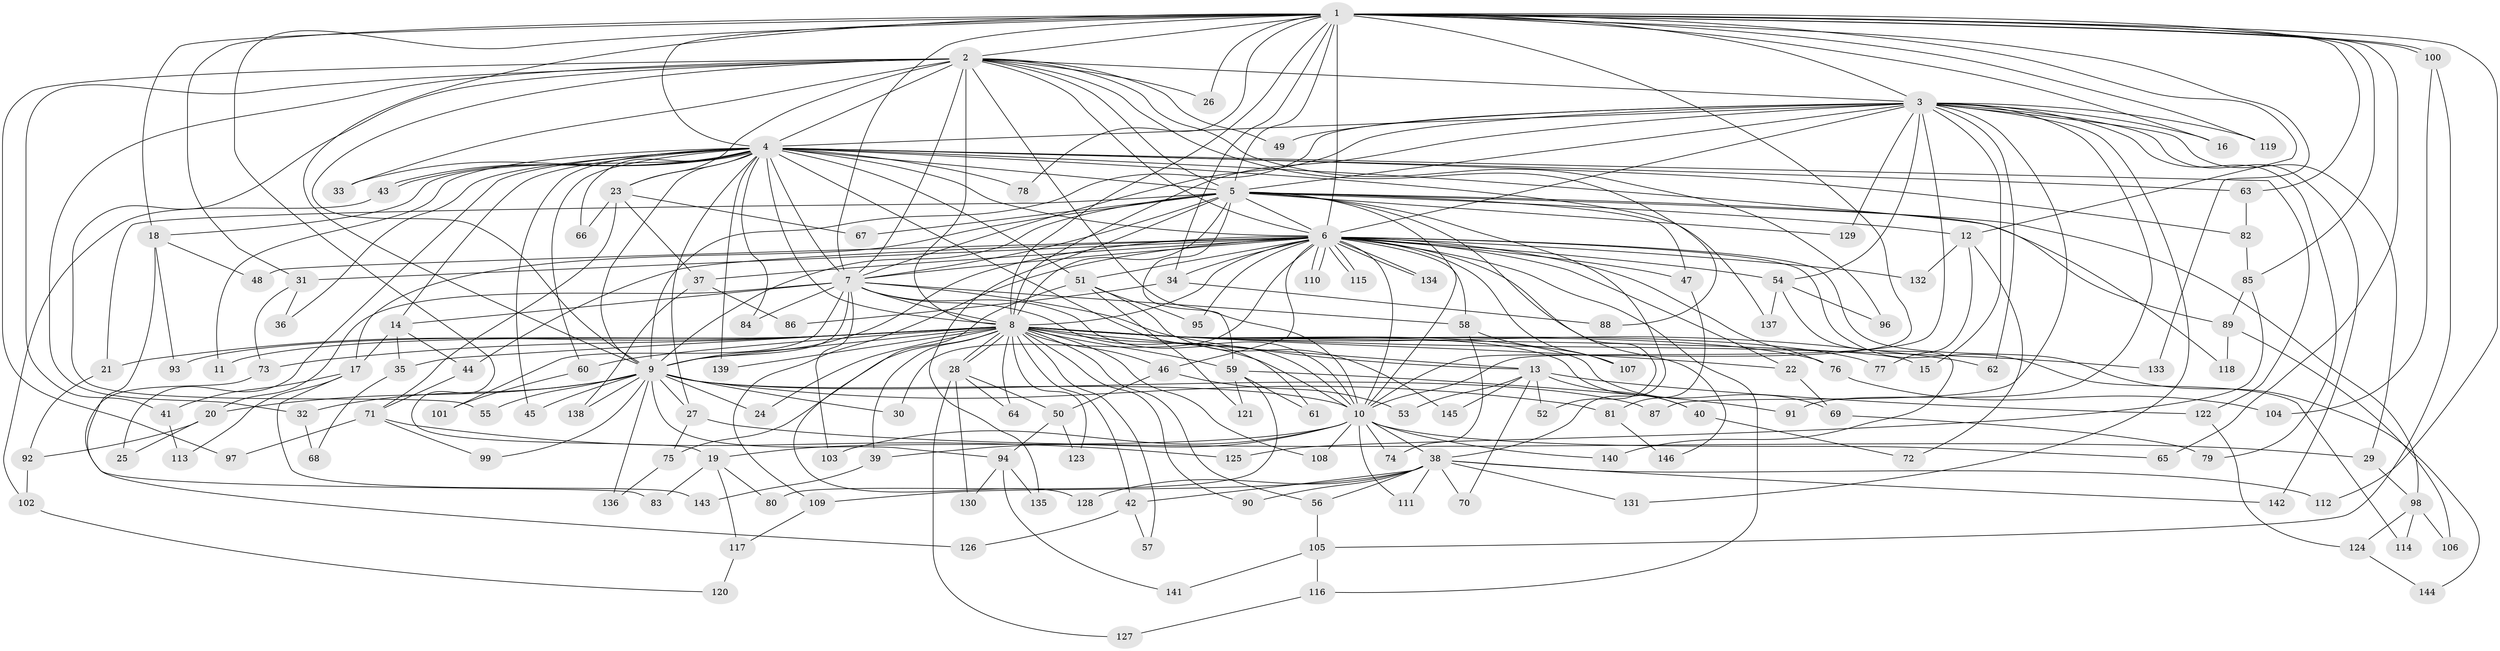 // coarse degree distribution, {21: 0.022727272727272728, 14: 0.022727272727272728, 13: 0.045454545454545456, 15: 0.045454545454545456, 20: 0.022727272727272728, 24: 0.022727272727272728, 17: 0.022727272727272728, 6: 0.09090909090909091, 9: 0.045454545454545456, 4: 0.1590909090909091, 7: 0.09090909090909091, 8: 0.045454545454545456, 3: 0.18181818181818182, 5: 0.045454545454545456, 2: 0.09090909090909091, 10: 0.045454545454545456}
// Generated by graph-tools (version 1.1) at 2025/49/03/04/25 22:49:39]
// undirected, 146 vertices, 317 edges
graph export_dot {
  node [color=gray90,style=filled];
  1;
  2;
  3;
  4;
  5;
  6;
  7;
  8;
  9;
  10;
  11;
  12;
  13;
  14;
  15;
  16;
  17;
  18;
  19;
  20;
  21;
  22;
  23;
  24;
  25;
  26;
  27;
  28;
  29;
  30;
  31;
  32;
  33;
  34;
  35;
  36;
  37;
  38;
  39;
  40;
  41;
  42;
  43;
  44;
  45;
  46;
  47;
  48;
  49;
  50;
  51;
  52;
  53;
  54;
  55;
  56;
  57;
  58;
  59;
  60;
  61;
  62;
  63;
  64;
  65;
  66;
  67;
  68;
  69;
  70;
  71;
  72;
  73;
  74;
  75;
  76;
  77;
  78;
  79;
  80;
  81;
  82;
  83;
  84;
  85;
  86;
  87;
  88;
  89;
  90;
  91;
  92;
  93;
  94;
  95;
  96;
  97;
  98;
  99;
  100;
  101;
  102;
  103;
  104;
  105;
  106;
  107;
  108;
  109;
  110;
  111;
  112;
  113;
  114;
  115;
  116;
  117;
  118;
  119;
  120;
  121;
  122;
  123;
  124;
  125;
  126;
  127;
  128;
  129;
  130;
  131;
  132;
  133;
  134;
  135;
  136;
  137;
  138;
  139;
  140;
  141;
  142;
  143;
  144;
  145;
  146;
  1 -- 2;
  1 -- 3;
  1 -- 4;
  1 -- 5;
  1 -- 6;
  1 -- 7;
  1 -- 8;
  1 -- 9;
  1 -- 10;
  1 -- 12;
  1 -- 16;
  1 -- 18;
  1 -- 19;
  1 -- 26;
  1 -- 31;
  1 -- 34;
  1 -- 63;
  1 -- 65;
  1 -- 78;
  1 -- 85;
  1 -- 100;
  1 -- 100;
  1 -- 112;
  1 -- 119;
  1 -- 133;
  2 -- 3;
  2 -- 4;
  2 -- 5;
  2 -- 6;
  2 -- 7;
  2 -- 8;
  2 -- 9;
  2 -- 10;
  2 -- 23;
  2 -- 26;
  2 -- 32;
  2 -- 33;
  2 -- 41;
  2 -- 49;
  2 -- 55;
  2 -- 88;
  2 -- 96;
  2 -- 97;
  3 -- 4;
  3 -- 5;
  3 -- 6;
  3 -- 7;
  3 -- 8;
  3 -- 9;
  3 -- 10;
  3 -- 15;
  3 -- 16;
  3 -- 29;
  3 -- 49;
  3 -- 54;
  3 -- 62;
  3 -- 79;
  3 -- 87;
  3 -- 91;
  3 -- 119;
  3 -- 129;
  3 -- 131;
  3 -- 142;
  4 -- 5;
  4 -- 6;
  4 -- 7;
  4 -- 8;
  4 -- 9;
  4 -- 10;
  4 -- 11;
  4 -- 14;
  4 -- 18;
  4 -- 23;
  4 -- 25;
  4 -- 27;
  4 -- 33;
  4 -- 36;
  4 -- 43;
  4 -- 43;
  4 -- 45;
  4 -- 51;
  4 -- 60;
  4 -- 63;
  4 -- 66;
  4 -- 78;
  4 -- 82;
  4 -- 84;
  4 -- 118;
  4 -- 122;
  4 -- 137;
  4 -- 139;
  5 -- 6;
  5 -- 7;
  5 -- 8;
  5 -- 9;
  5 -- 10;
  5 -- 12;
  5 -- 17;
  5 -- 21;
  5 -- 38;
  5 -- 47;
  5 -- 52;
  5 -- 59;
  5 -- 67;
  5 -- 89;
  5 -- 98;
  5 -- 129;
  5 -- 135;
  6 -- 7;
  6 -- 8;
  6 -- 9;
  6 -- 10;
  6 -- 22;
  6 -- 30;
  6 -- 31;
  6 -- 34;
  6 -- 37;
  6 -- 44;
  6 -- 46;
  6 -- 47;
  6 -- 48;
  6 -- 51;
  6 -- 54;
  6 -- 58;
  6 -- 76;
  6 -- 95;
  6 -- 107;
  6 -- 109;
  6 -- 110;
  6 -- 110;
  6 -- 114;
  6 -- 115;
  6 -- 115;
  6 -- 116;
  6 -- 132;
  6 -- 134;
  6 -- 134;
  6 -- 144;
  6 -- 146;
  7 -- 8;
  7 -- 9;
  7 -- 10;
  7 -- 13;
  7 -- 14;
  7 -- 20;
  7 -- 58;
  7 -- 61;
  7 -- 84;
  7 -- 101;
  7 -- 103;
  8 -- 9;
  8 -- 10;
  8 -- 11;
  8 -- 13;
  8 -- 15;
  8 -- 21;
  8 -- 22;
  8 -- 24;
  8 -- 28;
  8 -- 28;
  8 -- 35;
  8 -- 39;
  8 -- 40;
  8 -- 42;
  8 -- 46;
  8 -- 56;
  8 -- 57;
  8 -- 59;
  8 -- 60;
  8 -- 62;
  8 -- 64;
  8 -- 69;
  8 -- 73;
  8 -- 75;
  8 -- 76;
  8 -- 77;
  8 -- 90;
  8 -- 93;
  8 -- 108;
  8 -- 123;
  8 -- 133;
  8 -- 139;
  9 -- 10;
  9 -- 20;
  9 -- 24;
  9 -- 27;
  9 -- 30;
  9 -- 32;
  9 -- 45;
  9 -- 55;
  9 -- 81;
  9 -- 87;
  9 -- 94;
  9 -- 99;
  9 -- 136;
  9 -- 138;
  10 -- 19;
  10 -- 38;
  10 -- 39;
  10 -- 65;
  10 -- 74;
  10 -- 103;
  10 -- 108;
  10 -- 111;
  10 -- 140;
  12 -- 72;
  12 -- 77;
  12 -- 132;
  13 -- 40;
  13 -- 52;
  13 -- 53;
  13 -- 70;
  13 -- 122;
  13 -- 145;
  14 -- 17;
  14 -- 35;
  14 -- 44;
  17 -- 41;
  17 -- 113;
  17 -- 143;
  18 -- 48;
  18 -- 83;
  18 -- 93;
  19 -- 80;
  19 -- 83;
  19 -- 117;
  20 -- 25;
  20 -- 92;
  21 -- 92;
  22 -- 69;
  23 -- 37;
  23 -- 66;
  23 -- 67;
  23 -- 71;
  27 -- 29;
  27 -- 75;
  28 -- 50;
  28 -- 64;
  28 -- 127;
  28 -- 130;
  29 -- 98;
  31 -- 36;
  31 -- 73;
  32 -- 68;
  34 -- 86;
  34 -- 88;
  35 -- 68;
  37 -- 86;
  37 -- 138;
  38 -- 42;
  38 -- 56;
  38 -- 70;
  38 -- 90;
  38 -- 109;
  38 -- 111;
  38 -- 112;
  38 -- 128;
  38 -- 131;
  38 -- 142;
  39 -- 143;
  40 -- 72;
  41 -- 113;
  42 -- 57;
  42 -- 126;
  43 -- 102;
  44 -- 71;
  46 -- 50;
  46 -- 53;
  47 -- 81;
  50 -- 94;
  50 -- 123;
  51 -- 95;
  51 -- 121;
  51 -- 128;
  51 -- 145;
  54 -- 96;
  54 -- 137;
  54 -- 140;
  56 -- 105;
  58 -- 74;
  58 -- 107;
  59 -- 61;
  59 -- 80;
  59 -- 91;
  59 -- 121;
  60 -- 101;
  63 -- 82;
  69 -- 79;
  71 -- 97;
  71 -- 99;
  71 -- 125;
  73 -- 126;
  75 -- 136;
  76 -- 104;
  81 -- 146;
  82 -- 85;
  85 -- 89;
  85 -- 125;
  89 -- 106;
  89 -- 118;
  92 -- 102;
  94 -- 130;
  94 -- 135;
  94 -- 141;
  98 -- 106;
  98 -- 114;
  98 -- 124;
  100 -- 104;
  100 -- 105;
  102 -- 120;
  105 -- 116;
  105 -- 141;
  109 -- 117;
  116 -- 127;
  117 -- 120;
  122 -- 124;
  124 -- 144;
}
